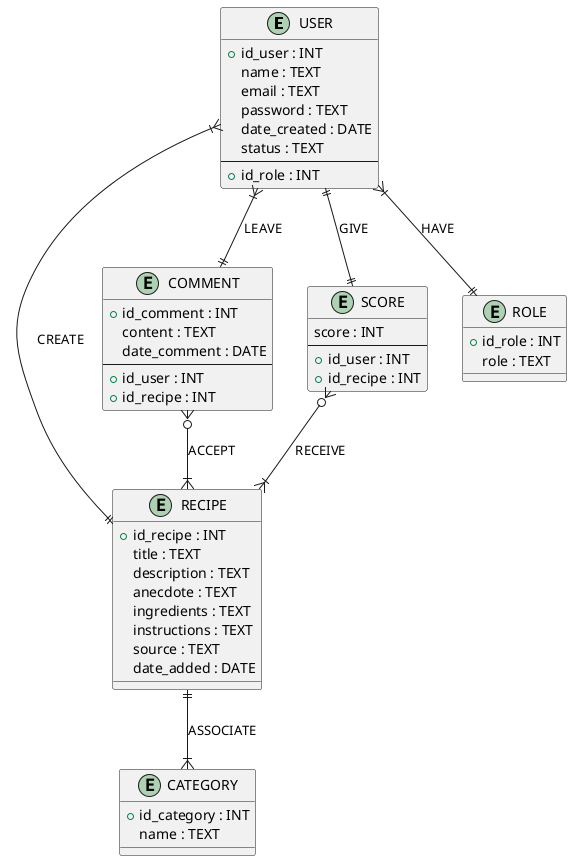 @startuml
' Définition des entités
entity "USER" {
  +id_user : INT
  name : TEXT
  email : TEXT
  password : TEXT
  date_created : DATE
  status : TEXT
  --
  +id_role : INT
}

entity "RECIPE" {
  +id_recipe : INT
  title : TEXT
  description : TEXT
  anecdote : TEXT
  ingredients : TEXT
  instructions : TEXT
  source : TEXT
  date_added : DATE
}

entity "CATEGORY" {
  +id_category : INT
  name : TEXT
}

entity "COMMENT" {
  +id_comment : INT
  content : TEXT
  date_comment : DATE
  --
  +id_user : INT
  +id_recipe : INT
}

entity "SCORE" {
  score : INT
  --
  +id_user : INT
  +id_recipe : INT
}

entity "ROLE" {
  +id_role : INT
  role : TEXT
}

' Relations entre les entités
USER }|--|| ROLE : "HAVE"
USER }|--|| RECIPE : "CREATE"
USER }|--|| COMMENT : "LEAVE"
USER ||--|| SCORE : "GIVE"
RECIPE ||--|{ CATEGORY : "ASSOCIATE"
SCORE }o--|{ RECIPE : "RECEIVE"
COMMENT }o--|{ RECIPE : "ACCEPT"
@enduml